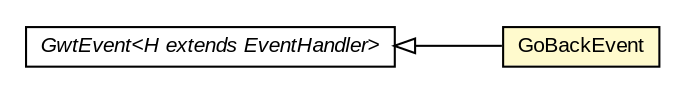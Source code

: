 #!/usr/local/bin/dot
#
# Class diagram 
# Generated by UMLGraph version R5_6-24-gf6e263 (http://www.umlgraph.org/)
#

digraph G {
	edge [fontname="arial",fontsize=10,labelfontname="arial",labelfontsize=10];
	node [fontname="arial",fontsize=10,shape=plaintext];
	nodesep=0.25;
	ranksep=0.5;
	rankdir=LR;
	// com.gwtplatform.carstore.client.application.event.GoBackEvent
	c278479 [label=<<table title="com.gwtplatform.carstore.client.application.event.GoBackEvent" border="0" cellborder="1" cellspacing="0" cellpadding="2" port="p" bgcolor="lemonChiffon" href="./GoBackEvent.html">
		<tr><td><table border="0" cellspacing="0" cellpadding="1">
<tr><td align="center" balign="center"> GoBackEvent </td></tr>
		</table></td></tr>
		</table>>, URL="./GoBackEvent.html", fontname="arial", fontcolor="black", fontsize=10.0];
	//com.gwtplatform.carstore.client.application.event.GoBackEvent extends com.google.gwt.event.shared.GwtEvent<com.gwtplatform.carstore.client.application.event.GoBackEvent.GoBackHandler>
	c278674:p -> c278479:p [dir=back,arrowtail=empty];
	// com.google.gwt.event.shared.GwtEvent<H extends com.google.gwt.event.shared.EventHandler>
	c278674 [label=<<table title="com.google.gwt.event.shared.GwtEvent" border="0" cellborder="1" cellspacing="0" cellpadding="2" port="p" href="http://google-web-toolkit.googlecode.com/svn/javadoc/latest/com/google/gwt/event/shared/GwtEvent.html">
		<tr><td><table border="0" cellspacing="0" cellpadding="1">
<tr><td align="center" balign="center"><font face="arial italic"> GwtEvent&lt;H extends EventHandler&gt; </font></td></tr>
		</table></td></tr>
		</table>>, URL="http://google-web-toolkit.googlecode.com/svn/javadoc/latest/com/google/gwt/event/shared/GwtEvent.html", fontname="arial", fontcolor="black", fontsize=10.0];
}

